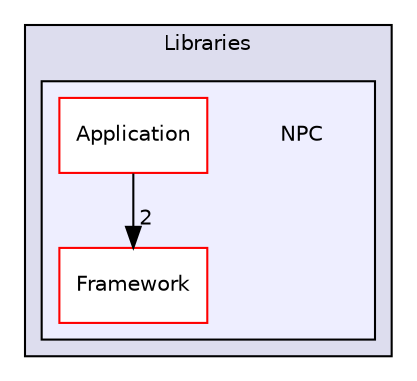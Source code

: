 digraph "C:/Users/Kojey/Desktop/NPC/NeoPixelClock_Software/Code/Libraries/NPC" {
  compound=true
  node [ fontsize="10", fontname="Helvetica"];
  edge [ labelfontsize="10", labelfontname="Helvetica"];
  subgraph clusterdir_728d18dfccf90f04d46141df9227f784 {
    graph [ bgcolor="#ddddee", pencolor="black", label="Libraries" fontname="Helvetica", fontsize="10", URL="dir_728d18dfccf90f04d46141df9227f784.html"]
  subgraph clusterdir_8d50c2d0d29fa8bf46dc1c3a3fa93df1 {
    graph [ bgcolor="#eeeeff", pencolor="black", label="" URL="dir_8d50c2d0d29fa8bf46dc1c3a3fa93df1.html"];
    dir_8d50c2d0d29fa8bf46dc1c3a3fa93df1 [shape=plaintext label="NPC"];
    dir_f172bd7b406371541bd790cf5634c296 [shape=box label="Application" color="red" fillcolor="white" style="filled" URL="dir_f172bd7b406371541bd790cf5634c296.html"];
    dir_436b614f8cc32ab920269826989699d6 [shape=box label="Framework" color="red" fillcolor="white" style="filled" URL="dir_436b614f8cc32ab920269826989699d6.html"];
  }
  }
  dir_f172bd7b406371541bd790cf5634c296->dir_436b614f8cc32ab920269826989699d6 [headlabel="2", labeldistance=1.5 headhref="dir_000003_000006.html"];
}
